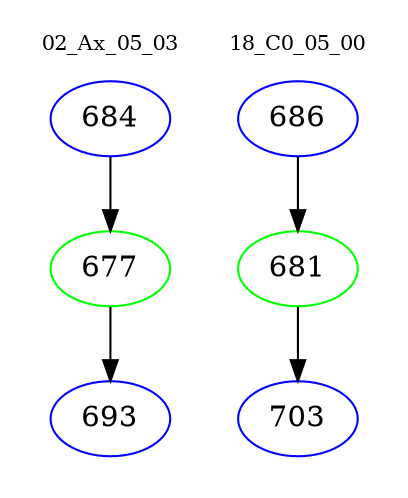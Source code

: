 digraph{
subgraph cluster_0 {
color = white
label = "02_Ax_05_03";
fontsize=10;
T0_684 [label="684", color="blue"]
T0_684 -> T0_677 [color="black"]
T0_677 [label="677", color="green"]
T0_677 -> T0_693 [color="black"]
T0_693 [label="693", color="blue"]
}
subgraph cluster_1 {
color = white
label = "18_C0_05_00";
fontsize=10;
T1_686 [label="686", color="blue"]
T1_686 -> T1_681 [color="black"]
T1_681 [label="681", color="green"]
T1_681 -> T1_703 [color="black"]
T1_703 [label="703", color="blue"]
}
}
